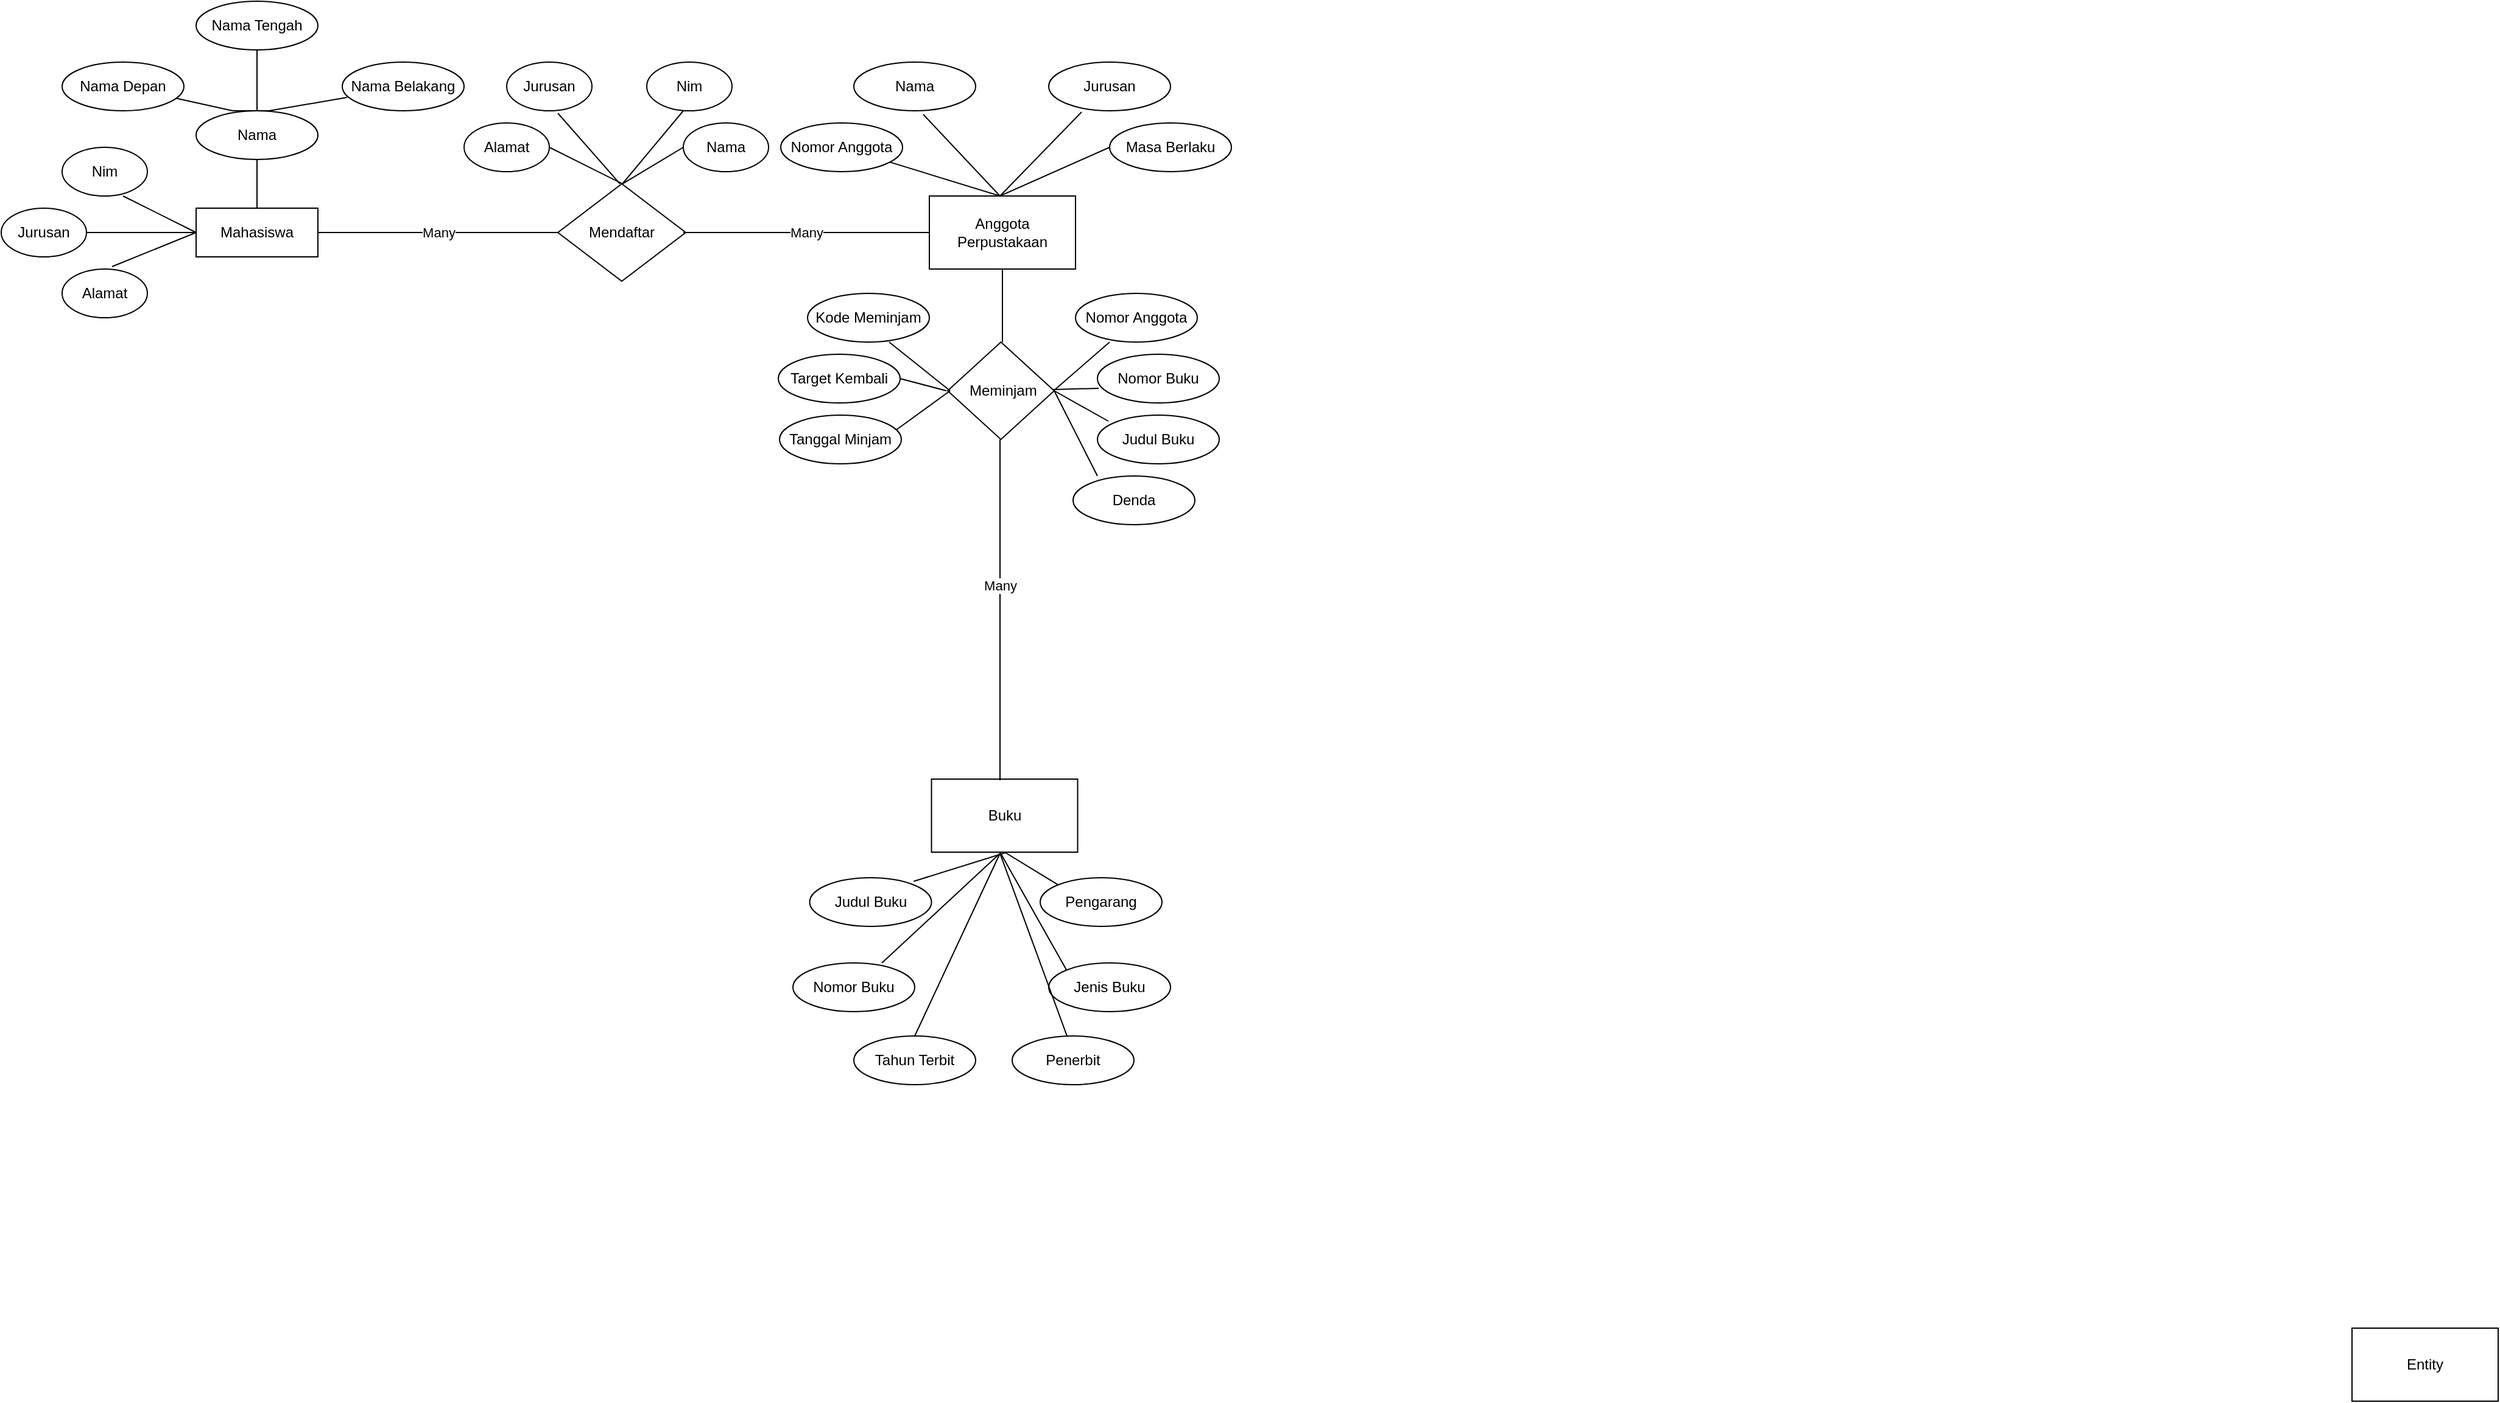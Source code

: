 <mxfile version="24.7.4">
  <diagram name="Page-1" id="HuhNtdLgZO8I4yIGNLbL">
    <mxGraphModel dx="1363" dy="846" grid="1" gridSize="10" guides="1" tooltips="1" connect="1" arrows="1" fold="1" page="1" pageScale="1" pageWidth="850" pageHeight="1100" math="0" shadow="0">
      <root>
        <mxCell id="0" />
        <mxCell id="1" parent="0" />
        <mxCell id="FCnKOnShD0UhAtouvXHR-29" value="Nama Depan" style="ellipse;whiteSpace=wrap;html=1;align=center;" vertex="1" parent="1">
          <mxGeometry x="80" y="110" width="100" height="40" as="geometry" />
        </mxCell>
        <mxCell id="FCnKOnShD0UhAtouvXHR-32" value="Mendaftar" style="shape=rhombus;perimeter=rhombusPerimeter;whiteSpace=wrap;html=1;align=center;" vertex="1" parent="1">
          <mxGeometry x="487" y="210" width="105" height="80" as="geometry" />
        </mxCell>
        <mxCell id="FCnKOnShD0UhAtouvXHR-33" value="" style="endArrow=none;html=1;rounded=0;entryX=0.04;entryY=0.725;entryDx=0;entryDy=0;entryPerimeter=0;" edge="1" parent="1" source="FCnKOnShD0UhAtouvXHR-29" target="FCnKOnShD0UhAtouvXHR-45">
          <mxGeometry relative="1" as="geometry">
            <mxPoint x="200" y="130" as="sourcePoint" />
            <mxPoint x="330" y="129.5" as="targetPoint" />
            <Array as="points">
              <mxPoint x="220" y="150" />
              <mxPoint x="250" y="150" />
            </Array>
          </mxGeometry>
        </mxCell>
        <mxCell id="FCnKOnShD0UhAtouvXHR-35" value="Denda" style="ellipse;whiteSpace=wrap;html=1;align=center;" vertex="1" parent="1">
          <mxGeometry x="910" y="450" width="100" height="40" as="geometry" />
        </mxCell>
        <mxCell id="FCnKOnShD0UhAtouvXHR-37" value="Judul Buku" style="ellipse;whiteSpace=wrap;html=1;align=center;" vertex="1" parent="1">
          <mxGeometry x="693.75" y="780" width="100" height="40" as="geometry" />
        </mxCell>
        <mxCell id="FCnKOnShD0UhAtouvXHR-38" value="Tanggal Minjam" style="ellipse;whiteSpace=wrap;html=1;align=center;" vertex="1" parent="1">
          <mxGeometry x="669" y="400" width="100" height="40" as="geometry" />
        </mxCell>
        <mxCell id="FCnKOnShD0UhAtouvXHR-39" value="Pengarang" style="ellipse;whiteSpace=wrap;html=1;align=center;" vertex="1" parent="1">
          <mxGeometry x="883" y="780" width="100" height="40" as="geometry" />
        </mxCell>
        <mxCell id="FCnKOnShD0UhAtouvXHR-40" value="Tahun Terbit" style="ellipse;whiteSpace=wrap;html=1;align=center;" vertex="1" parent="1">
          <mxGeometry x="730" y="910" width="100" height="40" as="geometry" />
        </mxCell>
        <mxCell id="FCnKOnShD0UhAtouvXHR-43" value="Target Kembali" style="ellipse;whiteSpace=wrap;html=1;align=center;" vertex="1" parent="1">
          <mxGeometry x="668" y="350" width="100" height="40" as="geometry" />
        </mxCell>
        <mxCell id="FCnKOnShD0UhAtouvXHR-44" value="Judul Buku" style="ellipse;whiteSpace=wrap;html=1;align=center;" vertex="1" parent="1">
          <mxGeometry x="930" y="400" width="100" height="40" as="geometry" />
        </mxCell>
        <mxCell id="FCnKOnShD0UhAtouvXHR-45" value="Nama Belakang" style="ellipse;whiteSpace=wrap;html=1;align=center;" vertex="1" parent="1">
          <mxGeometry x="310" y="110" width="100" height="40" as="geometry" />
        </mxCell>
        <mxCell id="FCnKOnShD0UhAtouvXHR-47" value="Nama" style="ellipse;whiteSpace=wrap;html=1;align=center;" vertex="1" parent="1">
          <mxGeometry x="730" y="110" width="100" height="40" as="geometry" />
        </mxCell>
        <mxCell id="FCnKOnShD0UhAtouvXHR-48" value="Nama Tengah" style="ellipse;whiteSpace=wrap;html=1;align=center;" vertex="1" parent="1">
          <mxGeometry x="190" y="60" width="100" height="40" as="geometry" />
        </mxCell>
        <mxCell id="FCnKOnShD0UhAtouvXHR-49" value="Jurusan" style="ellipse;whiteSpace=wrap;html=1;align=center;" vertex="1" parent="1">
          <mxGeometry x="890" y="110" width="100" height="40" as="geometry" />
        </mxCell>
        <mxCell id="FCnKOnShD0UhAtouvXHR-50" value="Nomor Anggota" style="ellipse;whiteSpace=wrap;html=1;align=center;" vertex="1" parent="1">
          <mxGeometry x="912" y="300" width="100" height="40" as="geometry" />
        </mxCell>
        <mxCell id="FCnKOnShD0UhAtouvXHR-51" value="Nomor Anggota" style="ellipse;whiteSpace=wrap;html=1;align=center;" vertex="1" parent="1">
          <mxGeometry x="670" y="160" width="100" height="40" as="geometry" />
        </mxCell>
        <mxCell id="FCnKOnShD0UhAtouvXHR-53" value="Jenis Buku" style="ellipse;whiteSpace=wrap;html=1;align=center;" vertex="1" parent="1">
          <mxGeometry x="890" y="850" width="100" height="40" as="geometry" />
        </mxCell>
        <mxCell id="FCnKOnShD0UhAtouvXHR-55" value="Nama" style="ellipse;whiteSpace=wrap;html=1;align=center;" vertex="1" parent="1">
          <mxGeometry x="190" y="150" width="100" height="40" as="geometry" />
        </mxCell>
        <mxCell id="FCnKOnShD0UhAtouvXHR-56" value="Masa Berlaku" style="ellipse;whiteSpace=wrap;html=1;align=center;" vertex="1" parent="1">
          <mxGeometry x="940" y="160" width="100" height="40" as="geometry" />
        </mxCell>
        <mxCell id="FCnKOnShD0UhAtouvXHR-59" value="Kode Meminjam" style="ellipse;whiteSpace=wrap;html=1;align=center;" vertex="1" parent="1">
          <mxGeometry x="692" y="300" width="100" height="40" as="geometry" />
        </mxCell>
        <mxCell id="FCnKOnShD0UhAtouvXHR-60" value="Penerbit" style="ellipse;whiteSpace=wrap;html=1;align=center;" vertex="1" parent="1">
          <mxGeometry x="860" y="910" width="100" height="40" as="geometry" />
        </mxCell>
        <mxCell id="FCnKOnShD0UhAtouvXHR-61" value="Nomor Buku" style="ellipse;whiteSpace=wrap;html=1;align=center;" vertex="1" parent="1">
          <mxGeometry x="680" y="850" width="100" height="40" as="geometry" />
        </mxCell>
        <mxCell id="FCnKOnShD0UhAtouvXHR-62" value="Nomor Buku" style="ellipse;whiteSpace=wrap;html=1;align=center;" vertex="1" parent="1">
          <mxGeometry x="930" y="350" width="100" height="40" as="geometry" />
        </mxCell>
        <mxCell id="FCnKOnShD0UhAtouvXHR-63" value="Nim" style="ellipse;whiteSpace=wrap;html=1;align=center;" vertex="1" parent="1">
          <mxGeometry x="80" y="180" width="70" height="40" as="geometry" />
        </mxCell>
        <mxCell id="FCnKOnShD0UhAtouvXHR-67" value="Jurusan" style="ellipse;whiteSpace=wrap;html=1;align=center;" vertex="1" parent="1">
          <mxGeometry x="30" y="230" width="70" height="40" as="geometry" />
        </mxCell>
        <mxCell id="FCnKOnShD0UhAtouvXHR-69" value="Alamat" style="ellipse;whiteSpace=wrap;html=1;align=center;" vertex="1" parent="1">
          <mxGeometry x="80" y="280" width="70" height="40" as="geometry" />
        </mxCell>
        <mxCell id="FCnKOnShD0UhAtouvXHR-80" value="" style="endArrow=none;html=1;rounded=0;exitX=0.5;exitY=1;exitDx=0;exitDy=0;entryX=0.5;entryY=0;entryDx=0;entryDy=0;" edge="1" parent="1" source="FCnKOnShD0UhAtouvXHR-48" target="FCnKOnShD0UhAtouvXHR-55">
          <mxGeometry relative="1" as="geometry">
            <mxPoint x="239" y="120" as="sourcePoint" />
            <mxPoint x="240" y="140" as="targetPoint" />
            <Array as="points">
              <mxPoint x="240" y="150" />
            </Array>
          </mxGeometry>
        </mxCell>
        <mxCell id="FCnKOnShD0UhAtouvXHR-81" value="" style="endArrow=none;html=1;rounded=0;" edge="1" parent="1">
          <mxGeometry relative="1" as="geometry">
            <mxPoint x="240" y="190" as="sourcePoint" />
            <mxPoint x="240" y="230" as="targetPoint" />
            <Array as="points">
              <mxPoint x="240" y="230" />
            </Array>
          </mxGeometry>
        </mxCell>
        <mxCell id="FCnKOnShD0UhAtouvXHR-86" style="edgeStyle=orthogonalEdgeStyle;rounded=0;orthogonalLoop=1;jettySize=auto;html=1;exitX=0.5;exitY=0;exitDx=0;exitDy=0;entryX=0.5;entryY=0;entryDx=0;entryDy=0;" edge="1" parent="1" source="FCnKOnShD0UhAtouvXHR-85" target="FCnKOnShD0UhAtouvXHR-85">
          <mxGeometry relative="1" as="geometry" />
        </mxCell>
        <mxCell id="FCnKOnShD0UhAtouvXHR-85" value="Mahasiswa" style="whiteSpace=wrap;html=1;align=center;" vertex="1" parent="1">
          <mxGeometry x="190" y="230" width="100" height="40" as="geometry" />
        </mxCell>
        <mxCell id="FCnKOnShD0UhAtouvXHR-87" value="" style="endArrow=none;html=1;rounded=0;entryX=0;entryY=0.5;entryDx=0;entryDy=0;" edge="1" parent="1" target="FCnKOnShD0UhAtouvXHR-85">
          <mxGeometry relative="1" as="geometry">
            <mxPoint x="100" y="250" as="sourcePoint" />
            <mxPoint x="170" y="250" as="targetPoint" />
          </mxGeometry>
        </mxCell>
        <mxCell id="FCnKOnShD0UhAtouvXHR-90" value="" style="endArrow=none;html=1;rounded=0;" edge="1" parent="1">
          <mxGeometry relative="1" as="geometry">
            <mxPoint x="130" y="220" as="sourcePoint" />
            <mxPoint x="190" y="250" as="targetPoint" />
          </mxGeometry>
        </mxCell>
        <mxCell id="FCnKOnShD0UhAtouvXHR-91" value="" style="endArrow=none;html=1;rounded=0;entryX=0.39;entryY=1.05;entryDx=0;entryDy=0;entryPerimeter=0;" edge="1" parent="1">
          <mxGeometry relative="1" as="geometry">
            <mxPoint x="121" y="278" as="sourcePoint" />
            <mxPoint x="190" y="250" as="targetPoint" />
          </mxGeometry>
        </mxCell>
        <mxCell id="FCnKOnShD0UhAtouvXHR-92" value="Nama" style="ellipse;whiteSpace=wrap;html=1;align=center;" vertex="1" parent="1">
          <mxGeometry x="590" y="160" width="70" height="40" as="geometry" />
        </mxCell>
        <mxCell id="FCnKOnShD0UhAtouvXHR-93" value="Alamat" style="ellipse;whiteSpace=wrap;html=1;align=center;" vertex="1" parent="1">
          <mxGeometry x="410" y="160" width="70" height="40" as="geometry" />
        </mxCell>
        <mxCell id="FCnKOnShD0UhAtouvXHR-94" value="Nim" style="ellipse;whiteSpace=wrap;html=1;align=center;" vertex="1" parent="1">
          <mxGeometry x="560" y="110" width="70" height="40" as="geometry" />
        </mxCell>
        <mxCell id="FCnKOnShD0UhAtouvXHR-95" value="Jurusan" style="ellipse;whiteSpace=wrap;html=1;align=center;" vertex="1" parent="1">
          <mxGeometry x="445" y="110" width="70" height="40" as="geometry" />
        </mxCell>
        <mxCell id="FCnKOnShD0UhAtouvXHR-96" value="" style="endArrow=none;html=1;rounded=0;exitX=1;exitY=0.5;exitDx=0;exitDy=0;entryX=0;entryY=0.5;entryDx=0;entryDy=0;" edge="1" parent="1" source="FCnKOnShD0UhAtouvXHR-93" target="FCnKOnShD0UhAtouvXHR-92">
          <mxGeometry relative="1" as="geometry">
            <mxPoint x="490" y="180" as="sourcePoint" />
            <mxPoint x="580" y="180" as="targetPoint" />
            <Array as="points">
              <mxPoint x="540" y="210" />
            </Array>
          </mxGeometry>
        </mxCell>
        <mxCell id="FCnKOnShD0UhAtouvXHR-97" value="" style="endArrow=none;html=1;rounded=0;" edge="1" parent="1">
          <mxGeometry relative="1" as="geometry">
            <mxPoint x="540" y="210" as="sourcePoint" />
            <mxPoint x="590" y="150" as="targetPoint" />
          </mxGeometry>
        </mxCell>
        <mxCell id="FCnKOnShD0UhAtouvXHR-98" value="" style="endArrow=none;html=1;rounded=0;entryX=0.6;entryY=1.05;entryDx=0;entryDy=0;entryPerimeter=0;" edge="1" parent="1" target="FCnKOnShD0UhAtouvXHR-95">
          <mxGeometry relative="1" as="geometry">
            <mxPoint x="538.02" y="210" as="sourcePoint" />
            <mxPoint x="487" y="165.04" as="targetPoint" />
          </mxGeometry>
        </mxCell>
        <mxCell id="FCnKOnShD0UhAtouvXHR-99" value="Anggota Perpustakaan" style="whiteSpace=wrap;html=1;align=center;" vertex="1" parent="1">
          <mxGeometry x="792" y="220" width="120" height="60" as="geometry" />
        </mxCell>
        <mxCell id="FCnKOnShD0UhAtouvXHR-100" value="Many" style="endArrow=none;html=1;rounded=0;entryX=0;entryY=0.5;entryDx=0;entryDy=0;" edge="1" parent="1" target="FCnKOnShD0UhAtouvXHR-32">
          <mxGeometry relative="1" as="geometry">
            <mxPoint x="290" y="250" as="sourcePoint" />
            <mxPoint x="450" y="250" as="targetPoint" />
          </mxGeometry>
        </mxCell>
        <mxCell id="FCnKOnShD0UhAtouvXHR-101" value="Many" style="endArrow=none;html=1;rounded=0;entryX=0;entryY=0.5;entryDx=0;entryDy=0;" edge="1" parent="1" target="FCnKOnShD0UhAtouvXHR-99">
          <mxGeometry relative="1" as="geometry">
            <mxPoint x="590" y="250" as="sourcePoint" />
            <mxPoint x="750" y="250" as="targetPoint" />
          </mxGeometry>
        </mxCell>
        <mxCell id="FCnKOnShD0UhAtouvXHR-102" value="" style="endArrow=none;html=1;rounded=0;entryX=0;entryY=0.5;entryDx=0;entryDy=0;" edge="1" parent="1" source="FCnKOnShD0UhAtouvXHR-51" target="FCnKOnShD0UhAtouvXHR-56">
          <mxGeometry relative="1" as="geometry">
            <mxPoint x="770" y="180" as="sourcePoint" />
            <mxPoint x="930" y="180" as="targetPoint" />
            <Array as="points">
              <mxPoint x="850" y="220" />
            </Array>
          </mxGeometry>
        </mxCell>
        <mxCell id="FCnKOnShD0UhAtouvXHR-103" value="" style="endArrow=none;html=1;rounded=0;exitX=0.57;exitY=1.075;exitDx=0;exitDy=0;exitPerimeter=0;" edge="1" parent="1" source="FCnKOnShD0UhAtouvXHR-47">
          <mxGeometry relative="1" as="geometry">
            <mxPoint x="750" y="100" as="sourcePoint" />
            <mxPoint x="850" y="220" as="targetPoint" />
          </mxGeometry>
        </mxCell>
        <mxCell id="FCnKOnShD0UhAtouvXHR-104" value="" style="endArrow=none;html=1;rounded=0;exitX=0.27;exitY=1.025;exitDx=0;exitDy=0;exitPerimeter=0;" edge="1" parent="1" source="FCnKOnShD0UhAtouvXHR-49">
          <mxGeometry relative="1" as="geometry">
            <mxPoint x="917" y="133" as="sourcePoint" />
            <mxPoint x="850" y="220" as="targetPoint" />
          </mxGeometry>
        </mxCell>
        <mxCell id="FCnKOnShD0UhAtouvXHR-105" value="&amp;nbsp;Meminjam" style="shape=rhombus;perimeter=rhombusPerimeter;whiteSpace=wrap;html=1;align=center;" vertex="1" parent="1">
          <mxGeometry x="807" y="340" width="87.5" height="80" as="geometry" />
        </mxCell>
        <mxCell id="FCnKOnShD0UhAtouvXHR-107" value="" style="endArrow=none;html=1;rounded=0;exitX=0.5;exitY=1;exitDx=0;exitDy=0;" edge="1" parent="1" source="FCnKOnShD0UhAtouvXHR-99">
          <mxGeometry relative="1" as="geometry">
            <mxPoint x="850" y="290" as="sourcePoint" />
            <mxPoint x="852" y="340" as="targetPoint" />
          </mxGeometry>
        </mxCell>
        <mxCell id="FCnKOnShD0UhAtouvXHR-108" value="" style="endArrow=none;html=1;rounded=0;" edge="1" parent="1">
          <mxGeometry relative="1" as="geometry">
            <mxPoint x="850" y="420" as="sourcePoint" />
            <mxPoint x="850" y="530" as="targetPoint" />
          </mxGeometry>
        </mxCell>
        <mxCell id="FCnKOnShD0UhAtouvXHR-109" value="" style="endArrow=none;html=1;rounded=0;" edge="1" parent="1">
          <mxGeometry relative="1" as="geometry">
            <mxPoint x="759" y="340" as="sourcePoint" />
            <mxPoint x="809" y="380" as="targetPoint" />
          </mxGeometry>
        </mxCell>
        <mxCell id="FCnKOnShD0UhAtouvXHR-110" value="" style="endArrow=none;html=1;rounded=0;entryX=0;entryY=0.5;entryDx=0;entryDy=0;" edge="1" parent="1">
          <mxGeometry relative="1" as="geometry">
            <mxPoint x="768" y="370" as="sourcePoint" />
            <mxPoint x="806" y="380" as="targetPoint" />
          </mxGeometry>
        </mxCell>
        <mxCell id="FCnKOnShD0UhAtouvXHR-111" value="" style="endArrow=none;html=1;rounded=0;exitX=0.97;exitY=0.3;exitDx=0;exitDy=0;exitPerimeter=0;" edge="1" parent="1">
          <mxGeometry relative="1" as="geometry">
            <mxPoint x="765" y="412" as="sourcePoint" />
            <mxPoint x="809" y="380" as="targetPoint" />
          </mxGeometry>
        </mxCell>
        <mxCell id="FCnKOnShD0UhAtouvXHR-112" value="" style="endArrow=none;html=1;rounded=0;" edge="1" parent="1">
          <mxGeometry relative="1" as="geometry">
            <mxPoint x="894" y="380" as="sourcePoint" />
            <mxPoint x="940" y="340" as="targetPoint" />
          </mxGeometry>
        </mxCell>
        <mxCell id="FCnKOnShD0UhAtouvXHR-113" value="" style="endArrow=none;html=1;rounded=0;entryX=0.01;entryY=0.7;entryDx=0;entryDy=0;entryPerimeter=0;" edge="1" parent="1" source="FCnKOnShD0UhAtouvXHR-105" target="FCnKOnShD0UhAtouvXHR-62">
          <mxGeometry relative="1" as="geometry">
            <mxPoint x="894.5" y="380" as="sourcePoint" />
            <mxPoint x="1054.5" y="380" as="targetPoint" />
          </mxGeometry>
        </mxCell>
        <mxCell id="FCnKOnShD0UhAtouvXHR-114" value="" style="endArrow=none;html=1;rounded=0;entryX=0.09;entryY=0.125;entryDx=0;entryDy=0;entryPerimeter=0;exitX=1;exitY=0.5;exitDx=0;exitDy=0;" edge="1" parent="1" source="FCnKOnShD0UhAtouvXHR-105" target="FCnKOnShD0UhAtouvXHR-44">
          <mxGeometry relative="1" as="geometry">
            <mxPoint x="900" y="380" as="sourcePoint" />
            <mxPoint x="1054.5" y="380" as="targetPoint" />
          </mxGeometry>
        </mxCell>
        <mxCell id="FCnKOnShD0UhAtouvXHR-115" value="" style="endArrow=none;html=1;rounded=0;entryX=0.2;entryY=0;entryDx=0;entryDy=0;entryPerimeter=0;" edge="1" parent="1" target="FCnKOnShD0UhAtouvXHR-35">
          <mxGeometry relative="1" as="geometry">
            <mxPoint x="894.5" y="380" as="sourcePoint" />
            <mxPoint x="984.5" y="450" as="targetPoint" />
          </mxGeometry>
        </mxCell>
        <mxCell id="FCnKOnShD0UhAtouvXHR-117" value="Entity" style="whiteSpace=wrap;html=1;align=center;" vertex="1" parent="1">
          <mxGeometry x="1960" y="1150" width="120" height="60" as="geometry" />
        </mxCell>
        <mxCell id="FCnKOnShD0UhAtouvXHR-118" value="Buku" style="whiteSpace=wrap;html=1;align=center;" vertex="1" parent="1">
          <mxGeometry x="793.75" y="699" width="120" height="60" as="geometry" />
        </mxCell>
        <mxCell id="FCnKOnShD0UhAtouvXHR-122" value="" style="endArrow=none;html=1;rounded=0;" edge="1" parent="1">
          <mxGeometry relative="1" as="geometry">
            <mxPoint x="850" y="530" as="sourcePoint" />
            <mxPoint x="850" y="700" as="targetPoint" />
          </mxGeometry>
        </mxCell>
        <mxCell id="FCnKOnShD0UhAtouvXHR-132" value="Many" style="edgeLabel;html=1;align=center;verticalAlign=middle;resizable=0;points=[];" vertex="1" connectable="0" parent="FCnKOnShD0UhAtouvXHR-122">
          <mxGeometry x="-0.888" relative="1" as="geometry">
            <mxPoint as="offset" />
          </mxGeometry>
        </mxCell>
        <mxCell id="FCnKOnShD0UhAtouvXHR-125" value="" style="endArrow=none;html=1;rounded=0;entryX=0;entryY=0;entryDx=0;entryDy=0;exitX=0.5;exitY=1;exitDx=0;exitDy=0;" edge="1" parent="1" source="FCnKOnShD0UhAtouvXHR-118" target="FCnKOnShD0UhAtouvXHR-39">
          <mxGeometry relative="1" as="geometry">
            <mxPoint x="870" y="760" as="sourcePoint" />
            <mxPoint x="910" y="810" as="targetPoint" />
          </mxGeometry>
        </mxCell>
        <mxCell id="FCnKOnShD0UhAtouvXHR-126" value="" style="endArrow=none;html=1;rounded=0;exitX=0.5;exitY=1;exitDx=0;exitDy=0;entryX=0.793;entryY=0.1;entryDx=0;entryDy=0;entryPerimeter=0;" edge="1" parent="1">
          <mxGeometry relative="1" as="geometry">
            <mxPoint x="856" y="759" as="sourcePoint" />
            <mxPoint x="779.05" y="783" as="targetPoint" />
          </mxGeometry>
        </mxCell>
        <mxCell id="FCnKOnShD0UhAtouvXHR-127" value="" style="endArrow=none;html=1;rounded=0;entryX=0.793;entryY=0.1;entryDx=0;entryDy=0;entryPerimeter=0;" edge="1" parent="1">
          <mxGeometry relative="1" as="geometry">
            <mxPoint x="850" y="760" as="sourcePoint" />
            <mxPoint x="753.05" y="850" as="targetPoint" />
          </mxGeometry>
        </mxCell>
        <mxCell id="FCnKOnShD0UhAtouvXHR-129" value="" style="endArrow=none;html=1;rounded=0;entryX=0.793;entryY=0.1;entryDx=0;entryDy=0;entryPerimeter=0;" edge="1" parent="1">
          <mxGeometry relative="1" as="geometry">
            <mxPoint x="850" y="760" as="sourcePoint" />
            <mxPoint x="780" y="910" as="targetPoint" />
          </mxGeometry>
        </mxCell>
        <mxCell id="FCnKOnShD0UhAtouvXHR-130" value="" style="endArrow=none;html=1;rounded=0;entryX=0.793;entryY=0.1;entryDx=0;entryDy=0;entryPerimeter=0;exitX=0;exitY=0;exitDx=0;exitDy=0;" edge="1" parent="1" source="FCnKOnShD0UhAtouvXHR-53">
          <mxGeometry relative="1" as="geometry">
            <mxPoint x="900" y="849" as="sourcePoint" />
            <mxPoint x="850" y="759" as="targetPoint" />
          </mxGeometry>
        </mxCell>
        <mxCell id="FCnKOnShD0UhAtouvXHR-131" value="" style="endArrow=none;html=1;rounded=0;exitX=0;exitY=0;exitDx=0;exitDy=0;" edge="1" parent="1">
          <mxGeometry relative="1" as="geometry">
            <mxPoint x="905" y="910" as="sourcePoint" />
            <mxPoint x="850" y="760" as="targetPoint" />
          </mxGeometry>
        </mxCell>
      </root>
    </mxGraphModel>
  </diagram>
</mxfile>

